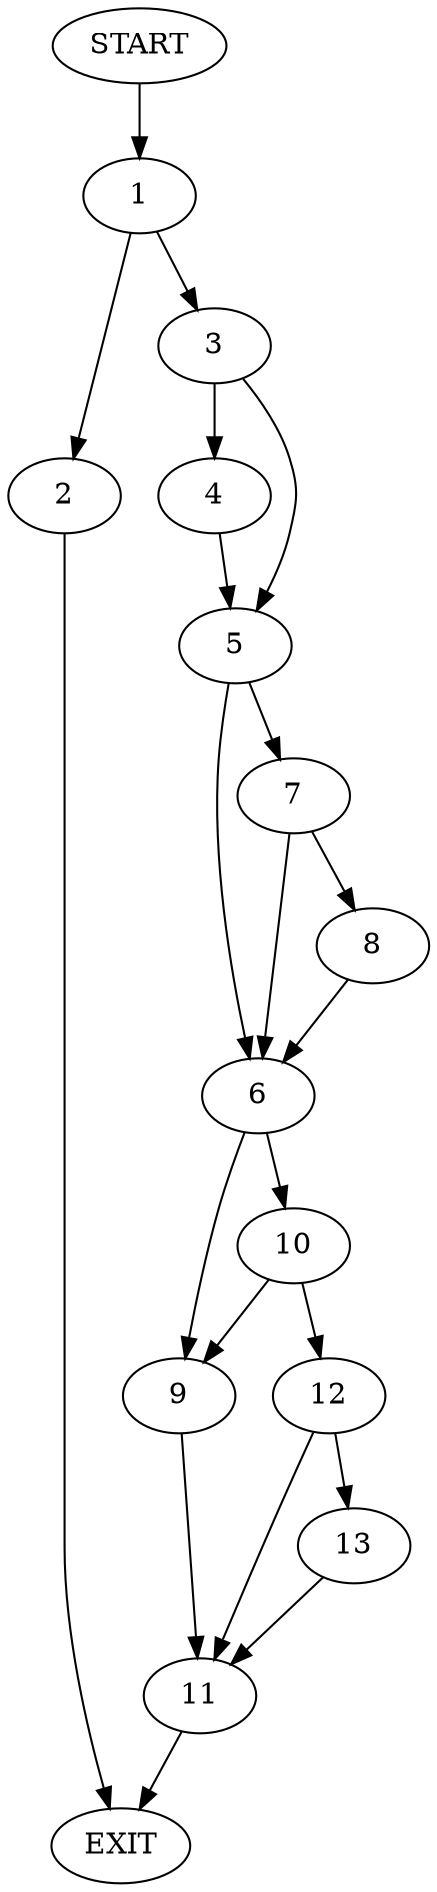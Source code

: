 digraph {
0 [label="START"]
14 [label="EXIT"]
0 -> 1
1 -> 2
1 -> 3
3 -> 4
3 -> 5
2 -> 14
4 -> 5
5 -> 6
5 -> 7
7 -> 6
7 -> 8
6 -> 9
6 -> 10
8 -> 6
9 -> 11
10 -> 9
10 -> 12
12 -> 13
12 -> 11
13 -> 11
11 -> 14
}
